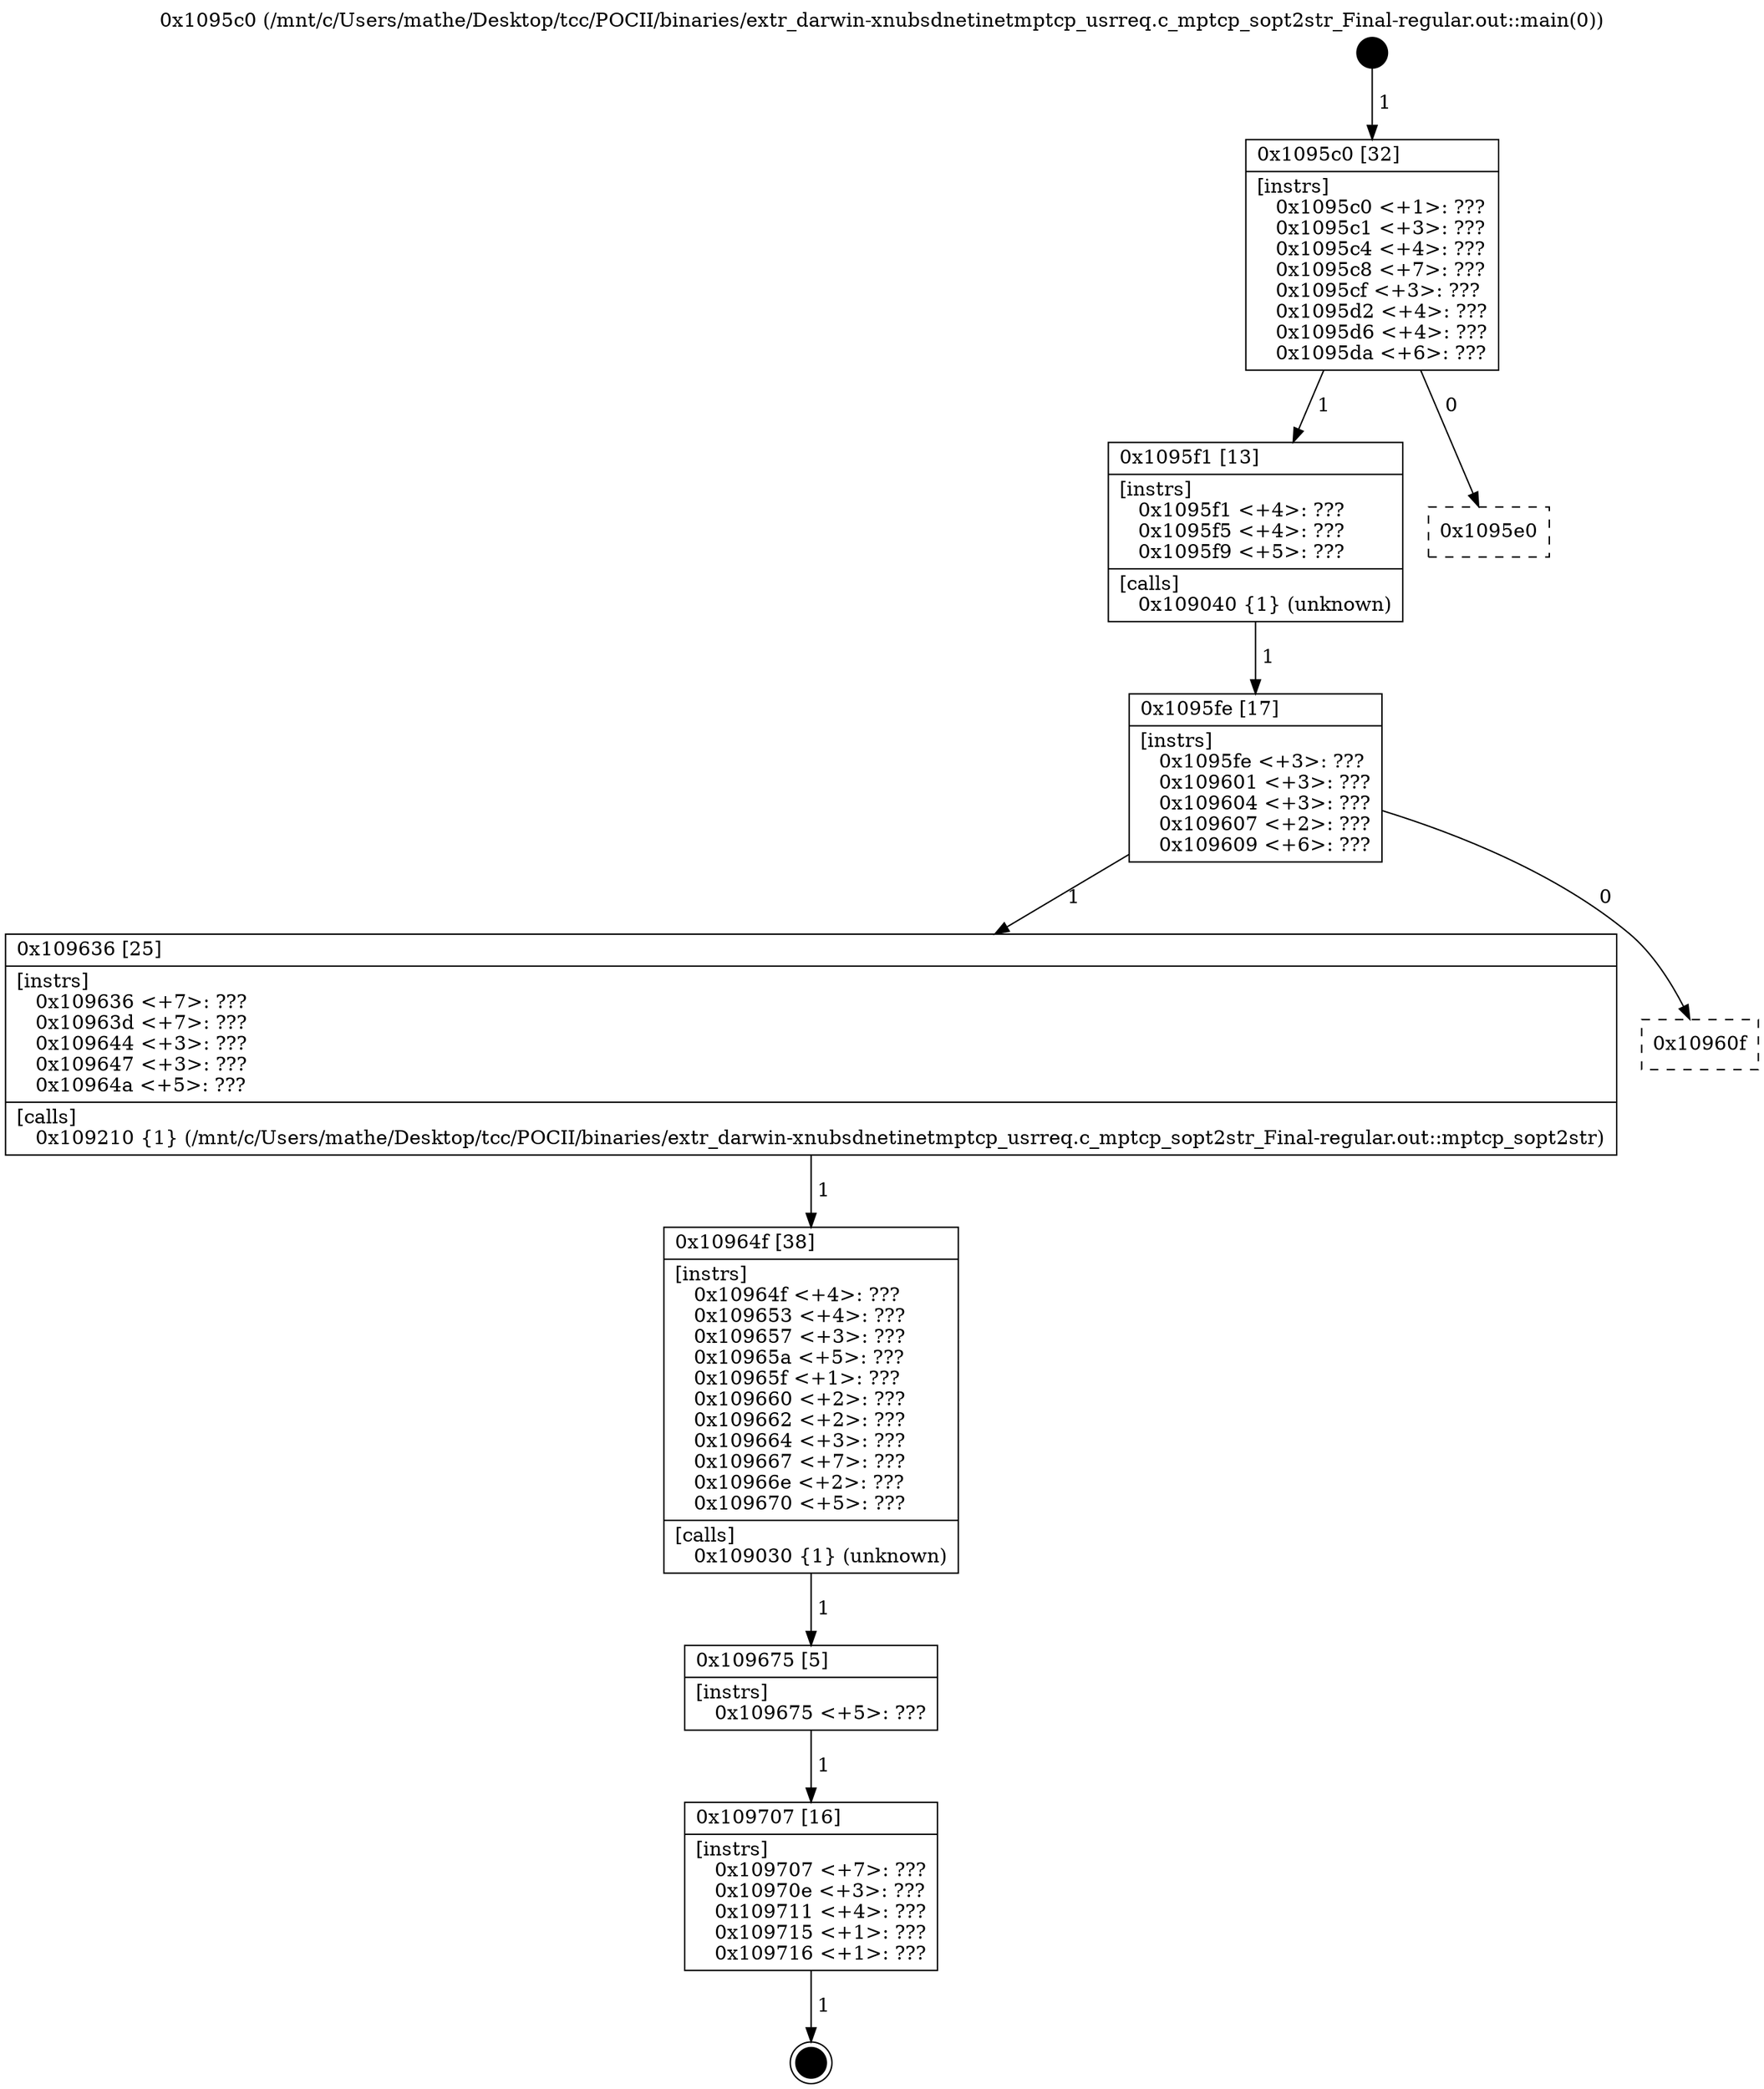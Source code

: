 digraph "0x1095c0" {
  label = "0x1095c0 (/mnt/c/Users/mathe/Desktop/tcc/POCII/binaries/extr_darwin-xnubsdnetinetmptcp_usrreq.c_mptcp_sopt2str_Final-regular.out::main(0))"
  labelloc = "t"
  node[shape=record]

  Entry [label="",width=0.3,height=0.3,shape=circle,fillcolor=black,style=filled]
  "0x1095c0" [label="{
     0x1095c0 [32]\l
     | [instrs]\l
     &nbsp;&nbsp;0x1095c0 \<+1\>: ???\l
     &nbsp;&nbsp;0x1095c1 \<+3\>: ???\l
     &nbsp;&nbsp;0x1095c4 \<+4\>: ???\l
     &nbsp;&nbsp;0x1095c8 \<+7\>: ???\l
     &nbsp;&nbsp;0x1095cf \<+3\>: ???\l
     &nbsp;&nbsp;0x1095d2 \<+4\>: ???\l
     &nbsp;&nbsp;0x1095d6 \<+4\>: ???\l
     &nbsp;&nbsp;0x1095da \<+6\>: ???\l
  }"]
  "0x1095f1" [label="{
     0x1095f1 [13]\l
     | [instrs]\l
     &nbsp;&nbsp;0x1095f1 \<+4\>: ???\l
     &nbsp;&nbsp;0x1095f5 \<+4\>: ???\l
     &nbsp;&nbsp;0x1095f9 \<+5\>: ???\l
     | [calls]\l
     &nbsp;&nbsp;0x109040 \{1\} (unknown)\l
  }"]
  "0x1095e0" [label="{
     0x1095e0\l
  }", style=dashed]
  "0x1095fe" [label="{
     0x1095fe [17]\l
     | [instrs]\l
     &nbsp;&nbsp;0x1095fe \<+3\>: ???\l
     &nbsp;&nbsp;0x109601 \<+3\>: ???\l
     &nbsp;&nbsp;0x109604 \<+3\>: ???\l
     &nbsp;&nbsp;0x109607 \<+2\>: ???\l
     &nbsp;&nbsp;0x109609 \<+6\>: ???\l
  }"]
  "0x109636" [label="{
     0x109636 [25]\l
     | [instrs]\l
     &nbsp;&nbsp;0x109636 \<+7\>: ???\l
     &nbsp;&nbsp;0x10963d \<+7\>: ???\l
     &nbsp;&nbsp;0x109644 \<+3\>: ???\l
     &nbsp;&nbsp;0x109647 \<+3\>: ???\l
     &nbsp;&nbsp;0x10964a \<+5\>: ???\l
     | [calls]\l
     &nbsp;&nbsp;0x109210 \{1\} (/mnt/c/Users/mathe/Desktop/tcc/POCII/binaries/extr_darwin-xnubsdnetinetmptcp_usrreq.c_mptcp_sopt2str_Final-regular.out::mptcp_sopt2str)\l
  }"]
  "0x10960f" [label="{
     0x10960f\l
  }", style=dashed]
  "0x10964f" [label="{
     0x10964f [38]\l
     | [instrs]\l
     &nbsp;&nbsp;0x10964f \<+4\>: ???\l
     &nbsp;&nbsp;0x109653 \<+4\>: ???\l
     &nbsp;&nbsp;0x109657 \<+3\>: ???\l
     &nbsp;&nbsp;0x10965a \<+5\>: ???\l
     &nbsp;&nbsp;0x10965f \<+1\>: ???\l
     &nbsp;&nbsp;0x109660 \<+2\>: ???\l
     &nbsp;&nbsp;0x109662 \<+2\>: ???\l
     &nbsp;&nbsp;0x109664 \<+3\>: ???\l
     &nbsp;&nbsp;0x109667 \<+7\>: ???\l
     &nbsp;&nbsp;0x10966e \<+2\>: ???\l
     &nbsp;&nbsp;0x109670 \<+5\>: ???\l
     | [calls]\l
     &nbsp;&nbsp;0x109030 \{1\} (unknown)\l
  }"]
  "0x109675" [label="{
     0x109675 [5]\l
     | [instrs]\l
     &nbsp;&nbsp;0x109675 \<+5\>: ???\l
  }"]
  "0x109707" [label="{
     0x109707 [16]\l
     | [instrs]\l
     &nbsp;&nbsp;0x109707 \<+7\>: ???\l
     &nbsp;&nbsp;0x10970e \<+3\>: ???\l
     &nbsp;&nbsp;0x109711 \<+4\>: ???\l
     &nbsp;&nbsp;0x109715 \<+1\>: ???\l
     &nbsp;&nbsp;0x109716 \<+1\>: ???\l
  }"]
  Exit [label="",width=0.3,height=0.3,shape=circle,fillcolor=black,style=filled,peripheries=2]
  Entry -> "0x1095c0" [label=" 1"]
  "0x1095c0" -> "0x1095f1" [label=" 1"]
  "0x1095c0" -> "0x1095e0" [label=" 0"]
  "0x1095f1" -> "0x1095fe" [label=" 1"]
  "0x1095fe" -> "0x109636" [label=" 1"]
  "0x1095fe" -> "0x10960f" [label=" 0"]
  "0x109636" -> "0x10964f" [label=" 1"]
  "0x10964f" -> "0x109675" [label=" 1"]
  "0x109675" -> "0x109707" [label=" 1"]
  "0x109707" -> Exit [label=" 1"]
}

